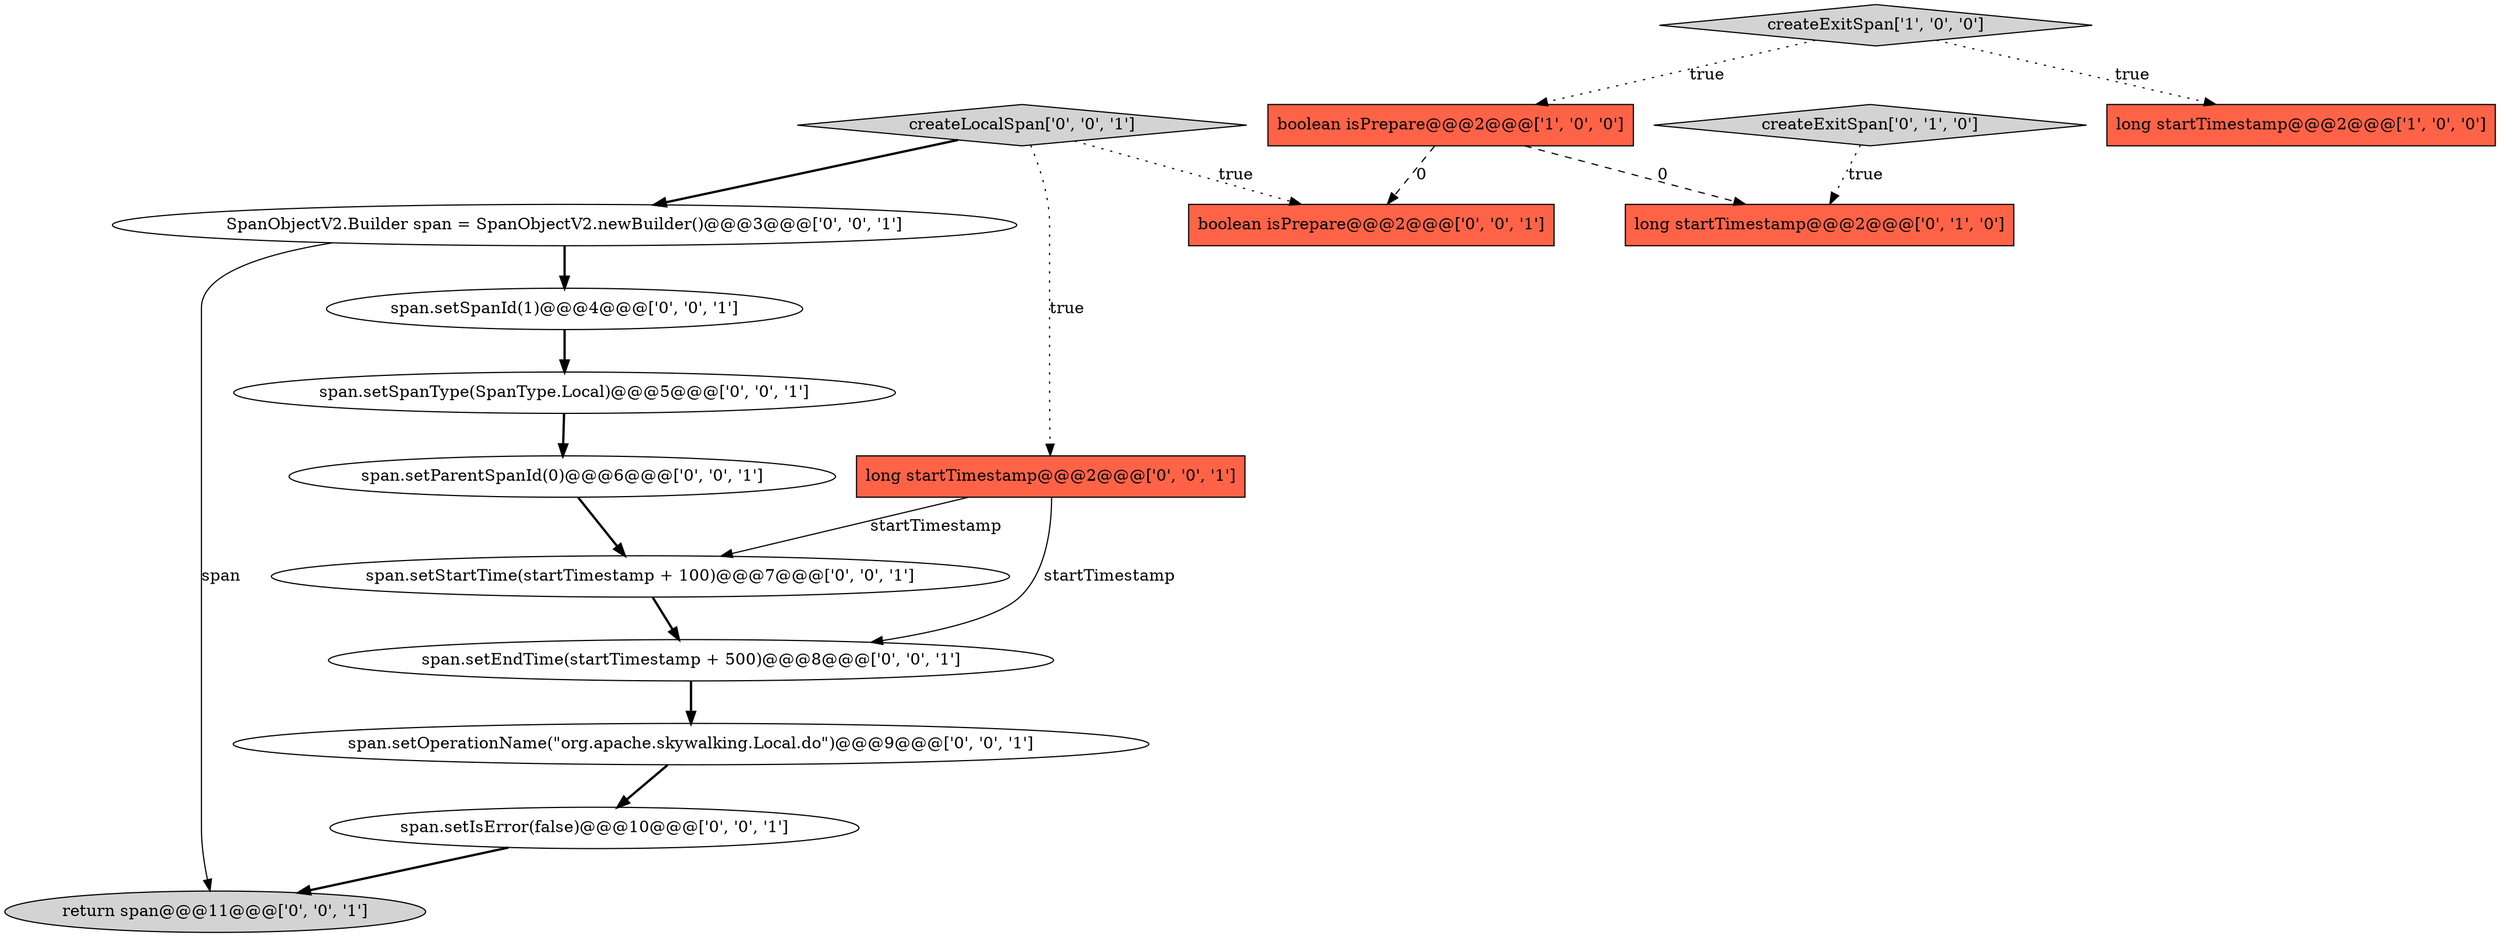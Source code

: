 digraph {
5 [style = filled, label = "span.setOperationName(\"org.apache.skywalking.Local.do\")@@@9@@@['0', '0', '1']", fillcolor = white, shape = ellipse image = "AAA0AAABBB3BBB"];
15 [style = filled, label = "span.setParentSpanId(0)@@@6@@@['0', '0', '1']", fillcolor = white, shape = ellipse image = "AAA0AAABBB3BBB"];
0 [style = filled, label = "long startTimestamp@@@2@@@['1', '0', '0']", fillcolor = tomato, shape = box image = "AAA0AAABBB1BBB"];
4 [style = filled, label = "createExitSpan['0', '1', '0']", fillcolor = lightgray, shape = diamond image = "AAA0AAABBB2BBB"];
13 [style = filled, label = "span.setStartTime(startTimestamp + 100)@@@7@@@['0', '0', '1']", fillcolor = white, shape = ellipse image = "AAA0AAABBB3BBB"];
11 [style = filled, label = "SpanObjectV2.Builder span = SpanObjectV2.newBuilder()@@@3@@@['0', '0', '1']", fillcolor = white, shape = ellipse image = "AAA0AAABBB3BBB"];
8 [style = filled, label = "boolean isPrepare@@@2@@@['0', '0', '1']", fillcolor = tomato, shape = box image = "AAA0AAABBB3BBB"];
6 [style = filled, label = "return span@@@11@@@['0', '0', '1']", fillcolor = lightgray, shape = ellipse image = "AAA0AAABBB3BBB"];
10 [style = filled, label = "span.setEndTime(startTimestamp + 500)@@@8@@@['0', '0', '1']", fillcolor = white, shape = ellipse image = "AAA0AAABBB3BBB"];
3 [style = filled, label = "long startTimestamp@@@2@@@['0', '1', '0']", fillcolor = tomato, shape = box image = "AAA1AAABBB2BBB"];
12 [style = filled, label = "createLocalSpan['0', '0', '1']", fillcolor = lightgray, shape = diamond image = "AAA0AAABBB3BBB"];
1 [style = filled, label = "createExitSpan['1', '0', '0']", fillcolor = lightgray, shape = diamond image = "AAA0AAABBB1BBB"];
14 [style = filled, label = "span.setSpanId(1)@@@4@@@['0', '0', '1']", fillcolor = white, shape = ellipse image = "AAA0AAABBB3BBB"];
16 [style = filled, label = "span.setIsError(false)@@@10@@@['0', '0', '1']", fillcolor = white, shape = ellipse image = "AAA0AAABBB3BBB"];
2 [style = filled, label = "boolean isPrepare@@@2@@@['1', '0', '0']", fillcolor = tomato, shape = box image = "AAA1AAABBB1BBB"];
9 [style = filled, label = "span.setSpanType(SpanType.Local)@@@5@@@['0', '0', '1']", fillcolor = white, shape = ellipse image = "AAA0AAABBB3BBB"];
7 [style = filled, label = "long startTimestamp@@@2@@@['0', '0', '1']", fillcolor = tomato, shape = box image = "AAA0AAABBB3BBB"];
5->16 [style = bold, label=""];
13->10 [style = bold, label=""];
14->9 [style = bold, label=""];
15->13 [style = bold, label=""];
1->0 [style = dotted, label="true"];
4->3 [style = dotted, label="true"];
10->5 [style = bold, label=""];
1->2 [style = dotted, label="true"];
12->7 [style = dotted, label="true"];
11->6 [style = solid, label="span"];
2->3 [style = dashed, label="0"];
11->14 [style = bold, label=""];
16->6 [style = bold, label=""];
12->8 [style = dotted, label="true"];
7->10 [style = solid, label="startTimestamp"];
9->15 [style = bold, label=""];
2->8 [style = dashed, label="0"];
7->13 [style = solid, label="startTimestamp"];
12->11 [style = bold, label=""];
}
